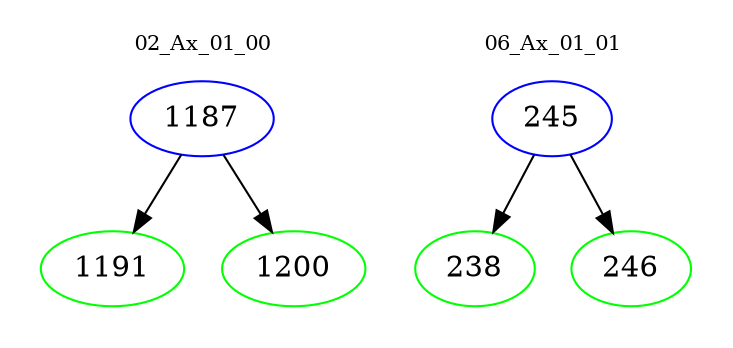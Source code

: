 digraph{
subgraph cluster_0 {
color = white
label = "02_Ax_01_00";
fontsize=10;
T0_1187 [label="1187", color="blue"]
T0_1187 -> T0_1191 [color="black"]
T0_1191 [label="1191", color="green"]
T0_1187 -> T0_1200 [color="black"]
T0_1200 [label="1200", color="green"]
}
subgraph cluster_1 {
color = white
label = "06_Ax_01_01";
fontsize=10;
T1_245 [label="245", color="blue"]
T1_245 -> T1_238 [color="black"]
T1_238 [label="238", color="green"]
T1_245 -> T1_246 [color="black"]
T1_246 [label="246", color="green"]
}
}
